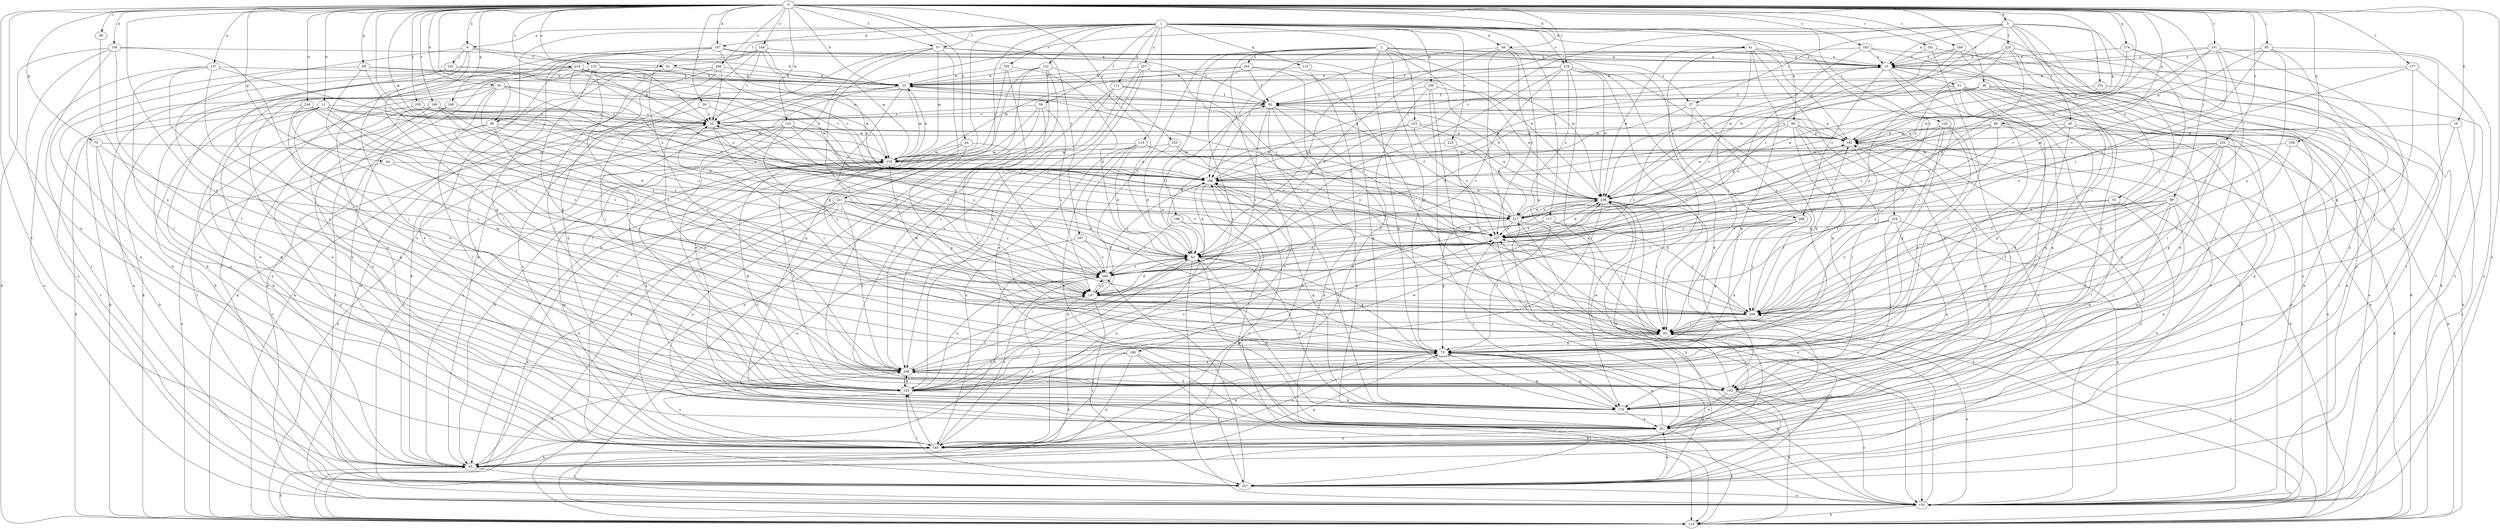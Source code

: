 strict digraph  {
0;
1;
2;
3;
9;
10;
11;
16;
20;
21;
26;
27;
30;
32;
39;
40;
41;
42;
44;
49;
50;
51;
52;
57;
59;
61;
62;
64;
66;
69;
70;
72;
83;
90;
92;
95;
96;
99;
101;
102;
103;
106;
107;
111;
113;
114;
117;
119;
120;
122;
123;
125;
133;
135;
137;
145;
149;
152;
155;
158;
165;
168;
174;
176;
177;
181;
183;
186;
187;
189;
190;
191;
195;
196;
197;
199;
203;
207;
216;
217;
219;
221;
223;
224;
225;
227;
234;
236;
238;
248;
250;
251;
255;
257;
259;
266;
268;
269;
0 -> 3  [label=a];
0 -> 9  [label=a];
0 -> 11  [label=b];
0 -> 16  [label=b];
0 -> 20  [label=b];
0 -> 21  [label=b];
0 -> 26  [label=c];
0 -> 39  [label=d];
0 -> 40  [label=d];
0 -> 44  [label=e];
0 -> 57  [label=f];
0 -> 64  [label=g];
0 -> 66  [label=g];
0 -> 69  [label=g];
0 -> 70  [label=g];
0 -> 83  [label=h];
0 -> 90  [label=i];
0 -> 95  [label=j];
0 -> 96  [label=j];
0 -> 99  [label=j];
0 -> 106  [label=k];
0 -> 107  [label=k];
0 -> 133  [label=m];
0 -> 135  [label=m];
0 -> 137  [label=n];
0 -> 145  [label=n];
0 -> 149  [label=o];
0 -> 152  [label=o];
0 -> 155  [label=o];
0 -> 158  [label=p];
0 -> 165  [label=p];
0 -> 168  [label=q];
0 -> 174  [label=q];
0 -> 177  [label=r];
0 -> 181  [label=r];
0 -> 183  [label=r];
0 -> 186  [label=r];
0 -> 187  [label=s];
0 -> 189  [label=s];
0 -> 190  [label=s];
0 -> 191  [label=s];
0 -> 216  [label=u];
0 -> 217  [label=u];
0 -> 219  [label=v];
0 -> 234  [label=w];
0 -> 248  [label=x];
0 -> 250  [label=y];
0 -> 251  [label=y];
0 -> 255  [label=y];
0 -> 266  [label=z];
1 -> 9  [label=a];
1 -> 40  [label=d];
1 -> 41  [label=d];
1 -> 49  [label=e];
1 -> 57  [label=f];
1 -> 59  [label=f];
1 -> 61  [label=f];
1 -> 83  [label=h];
1 -> 90  [label=i];
1 -> 107  [label=k];
1 -> 111  [label=k];
1 -> 113  [label=k];
1 -> 117  [label=l];
1 -> 119  [label=l];
1 -> 120  [label=l];
1 -> 122  [label=l];
1 -> 123  [label=l];
1 -> 155  [label=o];
1 -> 195  [label=s];
1 -> 219  [label=v];
1 -> 221  [label=v];
1 -> 223  [label=v];
1 -> 224  [label=v];
1 -> 236  [label=w];
1 -> 257  [label=y];
2 -> 10  [label=a];
2 -> 27  [label=c];
2 -> 72  [label=g];
2 -> 176  [label=q];
2 -> 186  [label=r];
2 -> 196  [label=s];
2 -> 197  [label=s];
2 -> 199  [label=t];
2 -> 203  [label=t];
2 -> 217  [label=u];
2 -> 238  [label=w];
2 -> 268  [label=z];
3 -> 10  [label=a];
3 -> 27  [label=c];
3 -> 30  [label=c];
3 -> 32  [label=c];
3 -> 50  [label=e];
3 -> 92  [label=i];
3 -> 101  [label=j];
3 -> 186  [label=r];
3 -> 217  [label=u];
3 -> 225  [label=v];
3 -> 259  [label=y];
9 -> 21  [label=b];
9 -> 61  [label=f];
9 -> 92  [label=i];
9 -> 102  [label=j];
9 -> 103  [label=j];
9 -> 125  [label=l];
10 -> 21  [label=b];
10 -> 51  [label=e];
10 -> 92  [label=i];
10 -> 114  [label=k];
10 -> 145  [label=n];
10 -> 268  [label=z];
10 -> 269  [label=z];
11 -> 32  [label=c];
11 -> 83  [label=h];
11 -> 114  [label=k];
11 -> 176  [label=q];
11 -> 186  [label=r];
11 -> 197  [label=s];
11 -> 217  [label=u];
11 -> 248  [label=x];
16 -> 145  [label=n];
16 -> 155  [label=o];
16 -> 165  [label=p];
20 -> 42  [label=d];
20 -> 62  [label=f];
20 -> 114  [label=k];
20 -> 135  [label=m];
20 -> 145  [label=n];
20 -> 259  [label=y];
20 -> 269  [label=z];
21 -> 62  [label=f];
21 -> 83  [label=h];
21 -> 125  [label=l];
21 -> 135  [label=m];
21 -> 145  [label=n];
21 -> 197  [label=s];
26 -> 32  [label=c];
26 -> 125  [label=l];
26 -> 227  [label=v];
27 -> 32  [label=c];
27 -> 42  [label=d];
27 -> 72  [label=g];
27 -> 155  [label=o];
27 -> 197  [label=s];
30 -> 125  [label=l];
30 -> 135  [label=m];
30 -> 145  [label=n];
30 -> 155  [label=o];
30 -> 165  [label=p];
30 -> 248  [label=x];
32 -> 165  [label=p];
32 -> 197  [label=s];
32 -> 217  [label=u];
32 -> 248  [label=x];
32 -> 269  [label=z];
39 -> 62  [label=f];
39 -> 114  [label=k];
39 -> 155  [label=o];
39 -> 176  [label=q];
39 -> 186  [label=r];
39 -> 207  [label=t];
39 -> 238  [label=w];
40 -> 10  [label=a];
40 -> 42  [label=d];
40 -> 72  [label=g];
40 -> 92  [label=i];
40 -> 186  [label=r];
40 -> 227  [label=v];
41 -> 10  [label=a];
41 -> 52  [label=e];
41 -> 92  [label=i];
41 -> 145  [label=n];
41 -> 165  [label=p];
41 -> 176  [label=q];
41 -> 238  [label=w];
42 -> 32  [label=c];
42 -> 52  [label=e];
42 -> 62  [label=f];
42 -> 72  [label=g];
42 -> 83  [label=h];
42 -> 125  [label=l];
42 -> 155  [label=o];
42 -> 176  [label=q];
42 -> 269  [label=z];
44 -> 72  [label=g];
44 -> 83  [label=h];
44 -> 92  [label=i];
44 -> 135  [label=m];
49 -> 72  [label=g];
49 -> 92  [label=i];
49 -> 103  [label=j];
49 -> 114  [label=k];
49 -> 165  [label=p];
49 -> 186  [label=r];
49 -> 238  [label=w];
50 -> 83  [label=h];
50 -> 176  [label=q];
50 -> 217  [label=u];
50 -> 259  [label=y];
51 -> 62  [label=f];
51 -> 103  [label=j];
51 -> 114  [label=k];
51 -> 176  [label=q];
51 -> 207  [label=t];
51 -> 227  [label=v];
51 -> 248  [label=x];
51 -> 269  [label=z];
52 -> 10  [label=a];
52 -> 42  [label=d];
52 -> 72  [label=g];
52 -> 114  [label=k];
52 -> 145  [label=n];
52 -> 165  [label=p];
52 -> 217  [label=u];
57 -> 10  [label=a];
57 -> 72  [label=g];
57 -> 83  [label=h];
57 -> 125  [label=l];
57 -> 135  [label=m];
57 -> 197  [label=s];
57 -> 238  [label=w];
59 -> 32  [label=c];
59 -> 103  [label=j];
59 -> 114  [label=k];
59 -> 155  [label=o];
59 -> 197  [label=s];
61 -> 21  [label=b];
61 -> 114  [label=k];
61 -> 125  [label=l];
61 -> 186  [label=r];
62 -> 32  [label=c];
62 -> 83  [label=h];
62 -> 92  [label=i];
62 -> 165  [label=p];
62 -> 197  [label=s];
62 -> 227  [label=v];
64 -> 145  [label=n];
64 -> 186  [label=r];
64 -> 197  [label=s];
66 -> 42  [label=d];
66 -> 72  [label=g];
66 -> 114  [label=k];
66 -> 165  [label=p];
66 -> 186  [label=r];
66 -> 227  [label=v];
69 -> 21  [label=b];
69 -> 72  [label=g];
69 -> 145  [label=n];
69 -> 186  [label=r];
69 -> 259  [label=y];
70 -> 52  [label=e];
70 -> 83  [label=h];
70 -> 135  [label=m];
70 -> 197  [label=s];
72 -> 32  [label=c];
72 -> 145  [label=n];
72 -> 176  [label=q];
72 -> 248  [label=x];
83 -> 72  [label=g];
83 -> 92  [label=i];
83 -> 207  [label=t];
90 -> 92  [label=i];
90 -> 114  [label=k];
90 -> 125  [label=l];
90 -> 165  [label=p];
90 -> 269  [label=z];
92 -> 72  [label=g];
92 -> 155  [label=o];
95 -> 10  [label=a];
95 -> 72  [label=g];
95 -> 155  [label=o];
95 -> 165  [label=p];
95 -> 227  [label=v];
95 -> 259  [label=y];
96 -> 248  [label=x];
99 -> 52  [label=e];
99 -> 92  [label=i];
99 -> 103  [label=j];
99 -> 125  [label=l];
99 -> 176  [label=q];
99 -> 197  [label=s];
99 -> 217  [label=u];
99 -> 248  [label=x];
99 -> 259  [label=y];
101 -> 62  [label=f];
101 -> 207  [label=t];
102 -> 21  [label=b];
102 -> 83  [label=h];
102 -> 125  [label=l];
102 -> 238  [label=w];
103 -> 52  [label=e];
103 -> 114  [label=k];
103 -> 155  [label=o];
103 -> 238  [label=w];
103 -> 248  [label=x];
106 -> 10  [label=a];
106 -> 114  [label=k];
106 -> 125  [label=l];
106 -> 155  [label=o];
106 -> 207  [label=t];
106 -> 248  [label=x];
107 -> 10  [label=a];
107 -> 62  [label=f];
107 -> 125  [label=l];
107 -> 135  [label=m];
107 -> 145  [label=n];
107 -> 207  [label=t];
107 -> 248  [label=x];
111 -> 62  [label=f];
111 -> 114  [label=k];
111 -> 248  [label=x];
111 -> 259  [label=y];
113 -> 21  [label=b];
113 -> 114  [label=k];
113 -> 176  [label=q];
114 -> 83  [label=h];
114 -> 259  [label=y];
117 -> 92  [label=i];
117 -> 227  [label=v];
117 -> 259  [label=y];
117 -> 269  [label=z];
119 -> 42  [label=d];
119 -> 52  [label=e];
119 -> 72  [label=g];
119 -> 135  [label=m];
119 -> 145  [label=n];
119 -> 227  [label=v];
120 -> 72  [label=g];
120 -> 103  [label=j];
120 -> 165  [label=p];
120 -> 197  [label=s];
120 -> 248  [label=x];
120 -> 259  [label=y];
122 -> 21  [label=b];
122 -> 42  [label=d];
122 -> 52  [label=e];
122 -> 103  [label=j];
122 -> 176  [label=q];
122 -> 248  [label=x];
123 -> 42  [label=d];
123 -> 165  [label=p];
123 -> 186  [label=r];
123 -> 227  [label=v];
123 -> 238  [label=w];
125 -> 135  [label=m];
125 -> 176  [label=q];
125 -> 197  [label=s];
125 -> 227  [label=v];
125 -> 238  [label=w];
125 -> 248  [label=x];
125 -> 269  [label=z];
133 -> 83  [label=h];
133 -> 114  [label=k];
133 -> 165  [label=p];
133 -> 186  [label=r];
133 -> 207  [label=t];
133 -> 259  [label=y];
133 -> 269  [label=z];
135 -> 21  [label=b];
135 -> 103  [label=j];
135 -> 125  [label=l];
135 -> 176  [label=q];
135 -> 186  [label=r];
137 -> 21  [label=b];
137 -> 72  [label=g];
137 -> 125  [label=l];
137 -> 155  [label=o];
137 -> 217  [label=u];
137 -> 248  [label=x];
145 -> 72  [label=g];
145 -> 83  [label=h];
145 -> 125  [label=l];
145 -> 135  [label=m];
145 -> 197  [label=s];
145 -> 238  [label=w];
145 -> 248  [label=x];
145 -> 269  [label=z];
149 -> 10  [label=a];
149 -> 32  [label=c];
149 -> 52  [label=e];
149 -> 83  [label=h];
149 -> 103  [label=j];
149 -> 135  [label=m];
149 -> 217  [label=u];
152 -> 21  [label=b];
152 -> 32  [label=c];
152 -> 62  [label=f];
152 -> 72  [label=g];
152 -> 114  [label=k];
152 -> 145  [label=n];
152 -> 259  [label=y];
155 -> 32  [label=c];
155 -> 72  [label=g];
155 -> 92  [label=i];
155 -> 114  [label=k];
155 -> 165  [label=p];
155 -> 186  [label=r];
158 -> 52  [label=e];
158 -> 135  [label=m];
158 -> 259  [label=y];
165 -> 135  [label=m];
165 -> 145  [label=n];
165 -> 155  [label=o];
165 -> 227  [label=v];
165 -> 259  [label=y];
168 -> 32  [label=c];
168 -> 83  [label=h];
168 -> 207  [label=t];
174 -> 10  [label=a];
174 -> 103  [label=j];
174 -> 176  [label=q];
174 -> 238  [label=w];
176 -> 52  [label=e];
176 -> 72  [label=g];
176 -> 186  [label=r];
176 -> 227  [label=v];
177 -> 21  [label=b];
177 -> 207  [label=t];
177 -> 227  [label=v];
177 -> 259  [label=y];
181 -> 10  [label=a];
181 -> 125  [label=l];
181 -> 155  [label=o];
183 -> 10  [label=a];
183 -> 52  [label=e];
183 -> 62  [label=f];
183 -> 114  [label=k];
183 -> 238  [label=w];
186 -> 10  [label=a];
186 -> 42  [label=d];
186 -> 125  [label=l];
186 -> 176  [label=q];
186 -> 207  [label=t];
186 -> 238  [label=w];
187 -> 42  [label=d];
187 -> 52  [label=e];
187 -> 269  [label=z];
189 -> 10  [label=a];
189 -> 145  [label=n];
189 -> 176  [label=q];
189 -> 227  [label=v];
189 -> 238  [label=w];
190 -> 32  [label=c];
190 -> 52  [label=e];
190 -> 135  [label=m];
190 -> 145  [label=n];
190 -> 176  [label=q];
190 -> 197  [label=s];
190 -> 269  [label=z];
191 -> 10  [label=a];
191 -> 103  [label=j];
191 -> 165  [label=p];
191 -> 186  [label=r];
191 -> 207  [label=t];
191 -> 227  [label=v];
191 -> 259  [label=y];
191 -> 269  [label=z];
195 -> 21  [label=b];
195 -> 42  [label=d];
195 -> 92  [label=i];
195 -> 207  [label=t];
196 -> 83  [label=h];
196 -> 114  [label=k];
196 -> 145  [label=n];
196 -> 207  [label=t];
196 -> 248  [label=x];
197 -> 42  [label=d];
197 -> 114  [label=k];
197 -> 207  [label=t];
197 -> 227  [label=v];
197 -> 259  [label=y];
197 -> 269  [label=z];
199 -> 145  [label=n];
199 -> 227  [label=v];
199 -> 269  [label=z];
203 -> 21  [label=b];
203 -> 62  [label=f];
203 -> 92  [label=i];
203 -> 135  [label=m];
203 -> 155  [label=o];
203 -> 248  [label=x];
207 -> 52  [label=e];
207 -> 72  [label=g];
207 -> 125  [label=l];
207 -> 155  [label=o];
207 -> 227  [label=v];
207 -> 269  [label=z];
216 -> 21  [label=b];
216 -> 32  [label=c];
216 -> 83  [label=h];
216 -> 145  [label=n];
216 -> 155  [label=o];
216 -> 165  [label=p];
216 -> 186  [label=r];
216 -> 217  [label=u];
216 -> 227  [label=v];
217 -> 21  [label=b];
217 -> 62  [label=f];
217 -> 72  [label=g];
217 -> 92  [label=i];
217 -> 155  [label=o];
217 -> 227  [label=v];
217 -> 238  [label=w];
219 -> 21  [label=b];
219 -> 42  [label=d];
219 -> 52  [label=e];
219 -> 92  [label=i];
219 -> 176  [label=q];
219 -> 197  [label=s];
219 -> 217  [label=u];
219 -> 238  [label=w];
219 -> 259  [label=y];
219 -> 269  [label=z];
221 -> 42  [label=d];
221 -> 52  [label=e];
221 -> 83  [label=h];
221 -> 114  [label=k];
221 -> 145  [label=n];
221 -> 217  [label=u];
221 -> 227  [label=v];
221 -> 248  [label=x];
221 -> 269  [label=z];
223 -> 92  [label=i];
223 -> 135  [label=m];
223 -> 238  [label=w];
224 -> 92  [label=i];
224 -> 103  [label=j];
224 -> 155  [label=o];
224 -> 176  [label=q];
224 -> 227  [label=v];
224 -> 269  [label=z];
225 -> 10  [label=a];
225 -> 42  [label=d];
225 -> 92  [label=i];
225 -> 155  [label=o];
225 -> 217  [label=u];
225 -> 238  [label=w];
227 -> 42  [label=d];
227 -> 83  [label=h];
227 -> 125  [label=l];
227 -> 238  [label=w];
234 -> 32  [label=c];
234 -> 42  [label=d];
234 -> 72  [label=g];
234 -> 197  [label=s];
234 -> 207  [label=t];
234 -> 248  [label=x];
236 -> 62  [label=f];
236 -> 103  [label=j];
236 -> 145  [label=n];
236 -> 207  [label=t];
236 -> 238  [label=w];
238 -> 21  [label=b];
238 -> 42  [label=d];
238 -> 92  [label=i];
238 -> 114  [label=k];
238 -> 125  [label=l];
238 -> 155  [label=o];
238 -> 165  [label=p];
238 -> 217  [label=u];
248 -> 42  [label=d];
248 -> 83  [label=h];
248 -> 92  [label=i];
248 -> 103  [label=j];
248 -> 125  [label=l];
250 -> 32  [label=c];
250 -> 135  [label=m];
250 -> 207  [label=t];
250 -> 269  [label=z];
251 -> 72  [label=g];
251 -> 92  [label=i];
251 -> 114  [label=k];
251 -> 135  [label=m];
251 -> 176  [label=q];
251 -> 217  [label=u];
251 -> 238  [label=w];
251 -> 259  [label=y];
255 -> 42  [label=d];
255 -> 135  [label=m];
255 -> 227  [label=v];
255 -> 238  [label=w];
257 -> 21  [label=b];
257 -> 52  [label=e];
257 -> 125  [label=l];
257 -> 227  [label=v];
257 -> 248  [label=x];
259 -> 92  [label=i];
259 -> 135  [label=m];
259 -> 165  [label=p];
259 -> 186  [label=r];
259 -> 227  [label=v];
266 -> 21  [label=b];
266 -> 32  [label=c];
266 -> 114  [label=k];
266 -> 155  [label=o];
266 -> 176  [label=q];
268 -> 72  [label=g];
268 -> 92  [label=i];
268 -> 227  [label=v];
268 -> 248  [label=x];
268 -> 259  [label=y];
269 -> 186  [label=r];
269 -> 197  [label=s];
}
